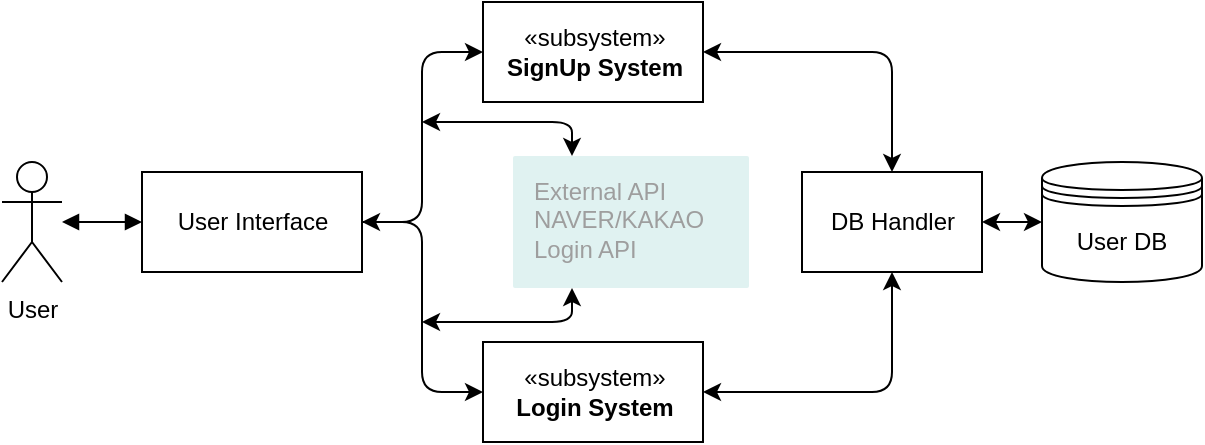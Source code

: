 <mxfile version="10.6.7" type="device"><diagram id="flIHvUKhbrLGpInIwhBi" name="Page-1"><mxGraphModel dx="715" dy="578" grid="1" gridSize="10" guides="1" tooltips="1" connect="1" arrows="1" fold="1" page="1" pageScale="1" pageWidth="827" pageHeight="1169" math="0" shadow="0"><root><mxCell id="0"/><mxCell id="1" parent="0"/><mxCell id="agSgT3qzKKIjtbzs-4gd-8" value="«subsystem»&lt;br&gt;&lt;b&gt;Login System&lt;/b&gt;" style="html=1;" vertex="1" parent="1"><mxGeometry x="280.5" y="210" width="110" height="50" as="geometry"/></mxCell><mxCell id="agSgT3qzKKIjtbzs-4gd-7" value="«subsystem»&lt;br&gt;&lt;b&gt;SignUp System&lt;/b&gt;&lt;br&gt;" style="html=1;" vertex="1" parent="1"><mxGeometry x="280.5" y="40" width="110" height="50" as="geometry"/></mxCell><mxCell id="agSgT3qzKKIjtbzs-4gd-1" value="User" style="shape=umlActor;verticalLabelPosition=bottom;labelBackgroundColor=#ffffff;verticalAlign=top;html=1;" vertex="1" parent="1"><mxGeometry x="40" y="120" width="30" height="60" as="geometry"/></mxCell><mxCell id="agSgT3qzKKIjtbzs-4gd-2" value="User Interface" style="html=1;" vertex="1" parent="1"><mxGeometry x="110" y="125" width="110" height="50" as="geometry"/></mxCell><mxCell id="agSgT3qzKKIjtbzs-4gd-5" value="DB Handler" style="html=1;" vertex="1" parent="1"><mxGeometry x="440" y="125" width="90" height="50" as="geometry"/></mxCell><mxCell id="agSgT3qzKKIjtbzs-4gd-6" value="User DB" style="shape=datastore;whiteSpace=wrap;html=1;" vertex="1" parent="1"><mxGeometry x="560" y="120" width="80" height="60" as="geometry"/></mxCell><mxCell id="agSgT3qzKKIjtbzs-4gd-9" value="" style="endArrow=block;startArrow=block;endFill=1;startFill=1;html=1;entryX=0;entryY=0.5;entryDx=0;entryDy=0;" edge="1" parent="1" target="agSgT3qzKKIjtbzs-4gd-2"><mxGeometry width="160" relative="1" as="geometry"><mxPoint x="70" y="150" as="sourcePoint"/><mxPoint x="260" y="230" as="targetPoint"/></mxGeometry></mxCell><mxCell id="agSgT3qzKKIjtbzs-4gd-12" value="External API&lt;br&gt;NAVER/KAKAO&lt;br&gt;Login API&lt;br&gt;" style="points=[[0,0,0],[0.25,0,0],[0.5,0,0],[0.75,0,0],[1,0,0],[1,0.25,0],[1,0.5,0],[1,0.75,0],[1,1,0],[0.75,1,0],[0.5,1,0],[0.25,1,0],[0,1,0],[0,0.75,0],[0,0.5,0],[0,0.25,0]];rounded=1;absoluteArcSize=1;arcSize=2;html=1;strokeColor=none;gradientColor=none;shadow=0;dashed=0;fontSize=12;fontColor=#9E9E9E;align=left;verticalAlign=top;spacing=10;spacingTop=-4;fillColor=#E0F2F1;" vertex="1" parent="1"><mxGeometry x="295.5" y="117" width="118" height="66" as="geometry"/></mxCell><mxCell id="agSgT3qzKKIjtbzs-4gd-13" value="" style="endArrow=classic;startArrow=classic;html=1;exitX=1;exitY=0.5;exitDx=0;exitDy=0;entryX=0;entryY=0.5;entryDx=0;entryDy=0;" edge="1" parent="1" source="agSgT3qzKKIjtbzs-4gd-2" target="agSgT3qzKKIjtbzs-4gd-7"><mxGeometry width="50" height="50" relative="1" as="geometry"><mxPoint x="260.071" y="150.429" as="sourcePoint"/><mxPoint x="350.5" y="120" as="targetPoint"/><Array as="points"><mxPoint x="250" y="150"/><mxPoint x="250" y="65"/></Array></mxGeometry></mxCell><mxCell id="agSgT3qzKKIjtbzs-4gd-15" value="" style="endArrow=classic;html=1;exitX=1;exitY=0.5;exitDx=0;exitDy=0;entryX=0;entryY=0.5;entryDx=0;entryDy=0;" edge="1" parent="1" source="agSgT3qzKKIjtbzs-4gd-2" target="agSgT3qzKKIjtbzs-4gd-8"><mxGeometry width="50" height="50" relative="1" as="geometry"><mxPoint x="290" y="170" as="sourcePoint"/><mxPoint x="310" y="150" as="targetPoint"/><Array as="points"><mxPoint x="250" y="150"/><mxPoint x="250" y="235"/></Array></mxGeometry></mxCell><mxCell id="agSgT3qzKKIjtbzs-4gd-16" value="" style="endArrow=classic;startArrow=classic;html=1;exitX=1;exitY=0.5;exitDx=0;exitDy=0;entryX=0;entryY=0.5;entryDx=0;entryDy=0;" edge="1" parent="1" source="agSgT3qzKKIjtbzs-4gd-5" target="agSgT3qzKKIjtbzs-4gd-6"><mxGeometry width="50" height="50" relative="1" as="geometry"><mxPoint x="550" y="260" as="sourcePoint"/><mxPoint x="600" y="210" as="targetPoint"/></mxGeometry></mxCell><mxCell id="agSgT3qzKKIjtbzs-4gd-17" value="" style="endArrow=classic;startArrow=classic;html=1;exitX=1;exitY=0.5;exitDx=0;exitDy=0;entryX=0.5;entryY=0;entryDx=0;entryDy=0;" edge="1" parent="1" source="agSgT3qzKKIjtbzs-4gd-7" target="agSgT3qzKKIjtbzs-4gd-5"><mxGeometry width="50" height="50" relative="1" as="geometry"><mxPoint x="500" y="70" as="sourcePoint"/><mxPoint x="550" y="20" as="targetPoint"/><Array as="points"><mxPoint x="485" y="65"/></Array></mxGeometry></mxCell><mxCell id="agSgT3qzKKIjtbzs-4gd-18" value="" style="endArrow=classic;startArrow=classic;html=1;exitX=1;exitY=0.5;exitDx=0;exitDy=0;entryX=0.5;entryY=1;entryDx=0;entryDy=0;" edge="1" parent="1" source="agSgT3qzKKIjtbzs-4gd-8" target="agSgT3qzKKIjtbzs-4gd-5"><mxGeometry width="50" height="50" relative="1" as="geometry"><mxPoint x="460" y="260" as="sourcePoint"/><mxPoint x="510" y="210" as="targetPoint"/><Array as="points"><mxPoint x="485" y="235"/></Array></mxGeometry></mxCell><mxCell id="agSgT3qzKKIjtbzs-4gd-24" value="" style="endArrow=classic;startArrow=classic;html=1;entryX=0.25;entryY=0;entryDx=0;entryDy=0;entryPerimeter=0;" edge="1" parent="1" target="agSgT3qzKKIjtbzs-4gd-12"><mxGeometry width="50" height="50" relative="1" as="geometry"><mxPoint x="250" y="100" as="sourcePoint"/><mxPoint x="310" y="100" as="targetPoint"/><Array as="points"><mxPoint x="325" y="100"/></Array></mxGeometry></mxCell><mxCell id="agSgT3qzKKIjtbzs-4gd-25" value="" style="endArrow=classic;startArrow=classic;html=1;entryX=0.25;entryY=1;entryDx=0;entryDy=0;entryPerimeter=0;" edge="1" parent="1" target="agSgT3qzKKIjtbzs-4gd-12"><mxGeometry width="50" height="50" relative="1" as="geometry"><mxPoint x="250" y="200" as="sourcePoint"/><mxPoint x="310" y="160" as="targetPoint"/><Array as="points"><mxPoint x="325" y="200"/></Array></mxGeometry></mxCell></root></mxGraphModel></diagram></mxfile>